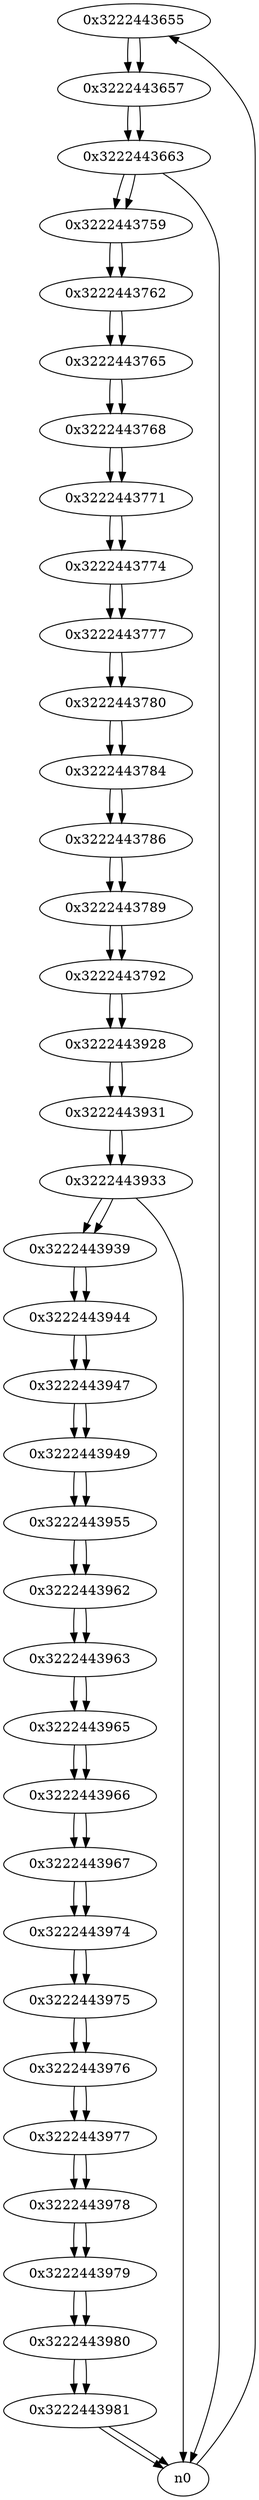 digraph G{
/* nodes */
  n1 [label="0x3222443655"]
  n2 [label="0x3222443657"]
  n3 [label="0x3222443663"]
  n4 [label="0x3222443759"]
  n5 [label="0x3222443762"]
  n6 [label="0x3222443765"]
  n7 [label="0x3222443768"]
  n8 [label="0x3222443771"]
  n9 [label="0x3222443774"]
  n10 [label="0x3222443777"]
  n11 [label="0x3222443780"]
  n12 [label="0x3222443784"]
  n13 [label="0x3222443786"]
  n14 [label="0x3222443789"]
  n15 [label="0x3222443792"]
  n16 [label="0x3222443928"]
  n17 [label="0x3222443931"]
  n18 [label="0x3222443933"]
  n19 [label="0x3222443939"]
  n20 [label="0x3222443944"]
  n21 [label="0x3222443947"]
  n22 [label="0x3222443949"]
  n23 [label="0x3222443955"]
  n24 [label="0x3222443962"]
  n25 [label="0x3222443963"]
  n26 [label="0x3222443965"]
  n27 [label="0x3222443966"]
  n28 [label="0x3222443967"]
  n29 [label="0x3222443974"]
  n30 [label="0x3222443975"]
  n31 [label="0x3222443976"]
  n32 [label="0x3222443977"]
  n33 [label="0x3222443978"]
  n34 [label="0x3222443979"]
  n35 [label="0x3222443980"]
  n36 [label="0x3222443981"]
/* edges */
n1 -> n2;
n0 -> n1;
n2 -> n3;
n1 -> n2;
n3 -> n4;
n3 -> n0;
n2 -> n3;
n4 -> n5;
n3 -> n4;
n5 -> n6;
n4 -> n5;
n6 -> n7;
n5 -> n6;
n7 -> n8;
n6 -> n7;
n8 -> n9;
n7 -> n8;
n9 -> n10;
n8 -> n9;
n10 -> n11;
n9 -> n10;
n11 -> n12;
n10 -> n11;
n12 -> n13;
n11 -> n12;
n13 -> n14;
n12 -> n13;
n14 -> n15;
n13 -> n14;
n15 -> n16;
n14 -> n15;
n16 -> n17;
n15 -> n16;
n17 -> n18;
n16 -> n17;
n18 -> n19;
n18 -> n0;
n17 -> n18;
n19 -> n20;
n18 -> n19;
n20 -> n21;
n19 -> n20;
n21 -> n22;
n20 -> n21;
n22 -> n23;
n21 -> n22;
n23 -> n24;
n22 -> n23;
n24 -> n25;
n23 -> n24;
n25 -> n26;
n24 -> n25;
n26 -> n27;
n25 -> n26;
n27 -> n28;
n26 -> n27;
n28 -> n29;
n27 -> n28;
n29 -> n30;
n28 -> n29;
n30 -> n31;
n29 -> n30;
n31 -> n32;
n30 -> n31;
n32 -> n33;
n31 -> n32;
n33 -> n34;
n32 -> n33;
n34 -> n35;
n33 -> n34;
n35 -> n36;
n34 -> n35;
n36 -> n0;
n36 -> n0;
n35 -> n36;
}
